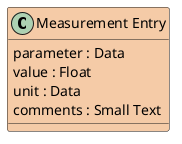 @startuml
class "Measurement Entry" #F5CBA7 {
  parameter : Data
  value : Float
  unit : Data
  comments : Small Text
}
@enduml
